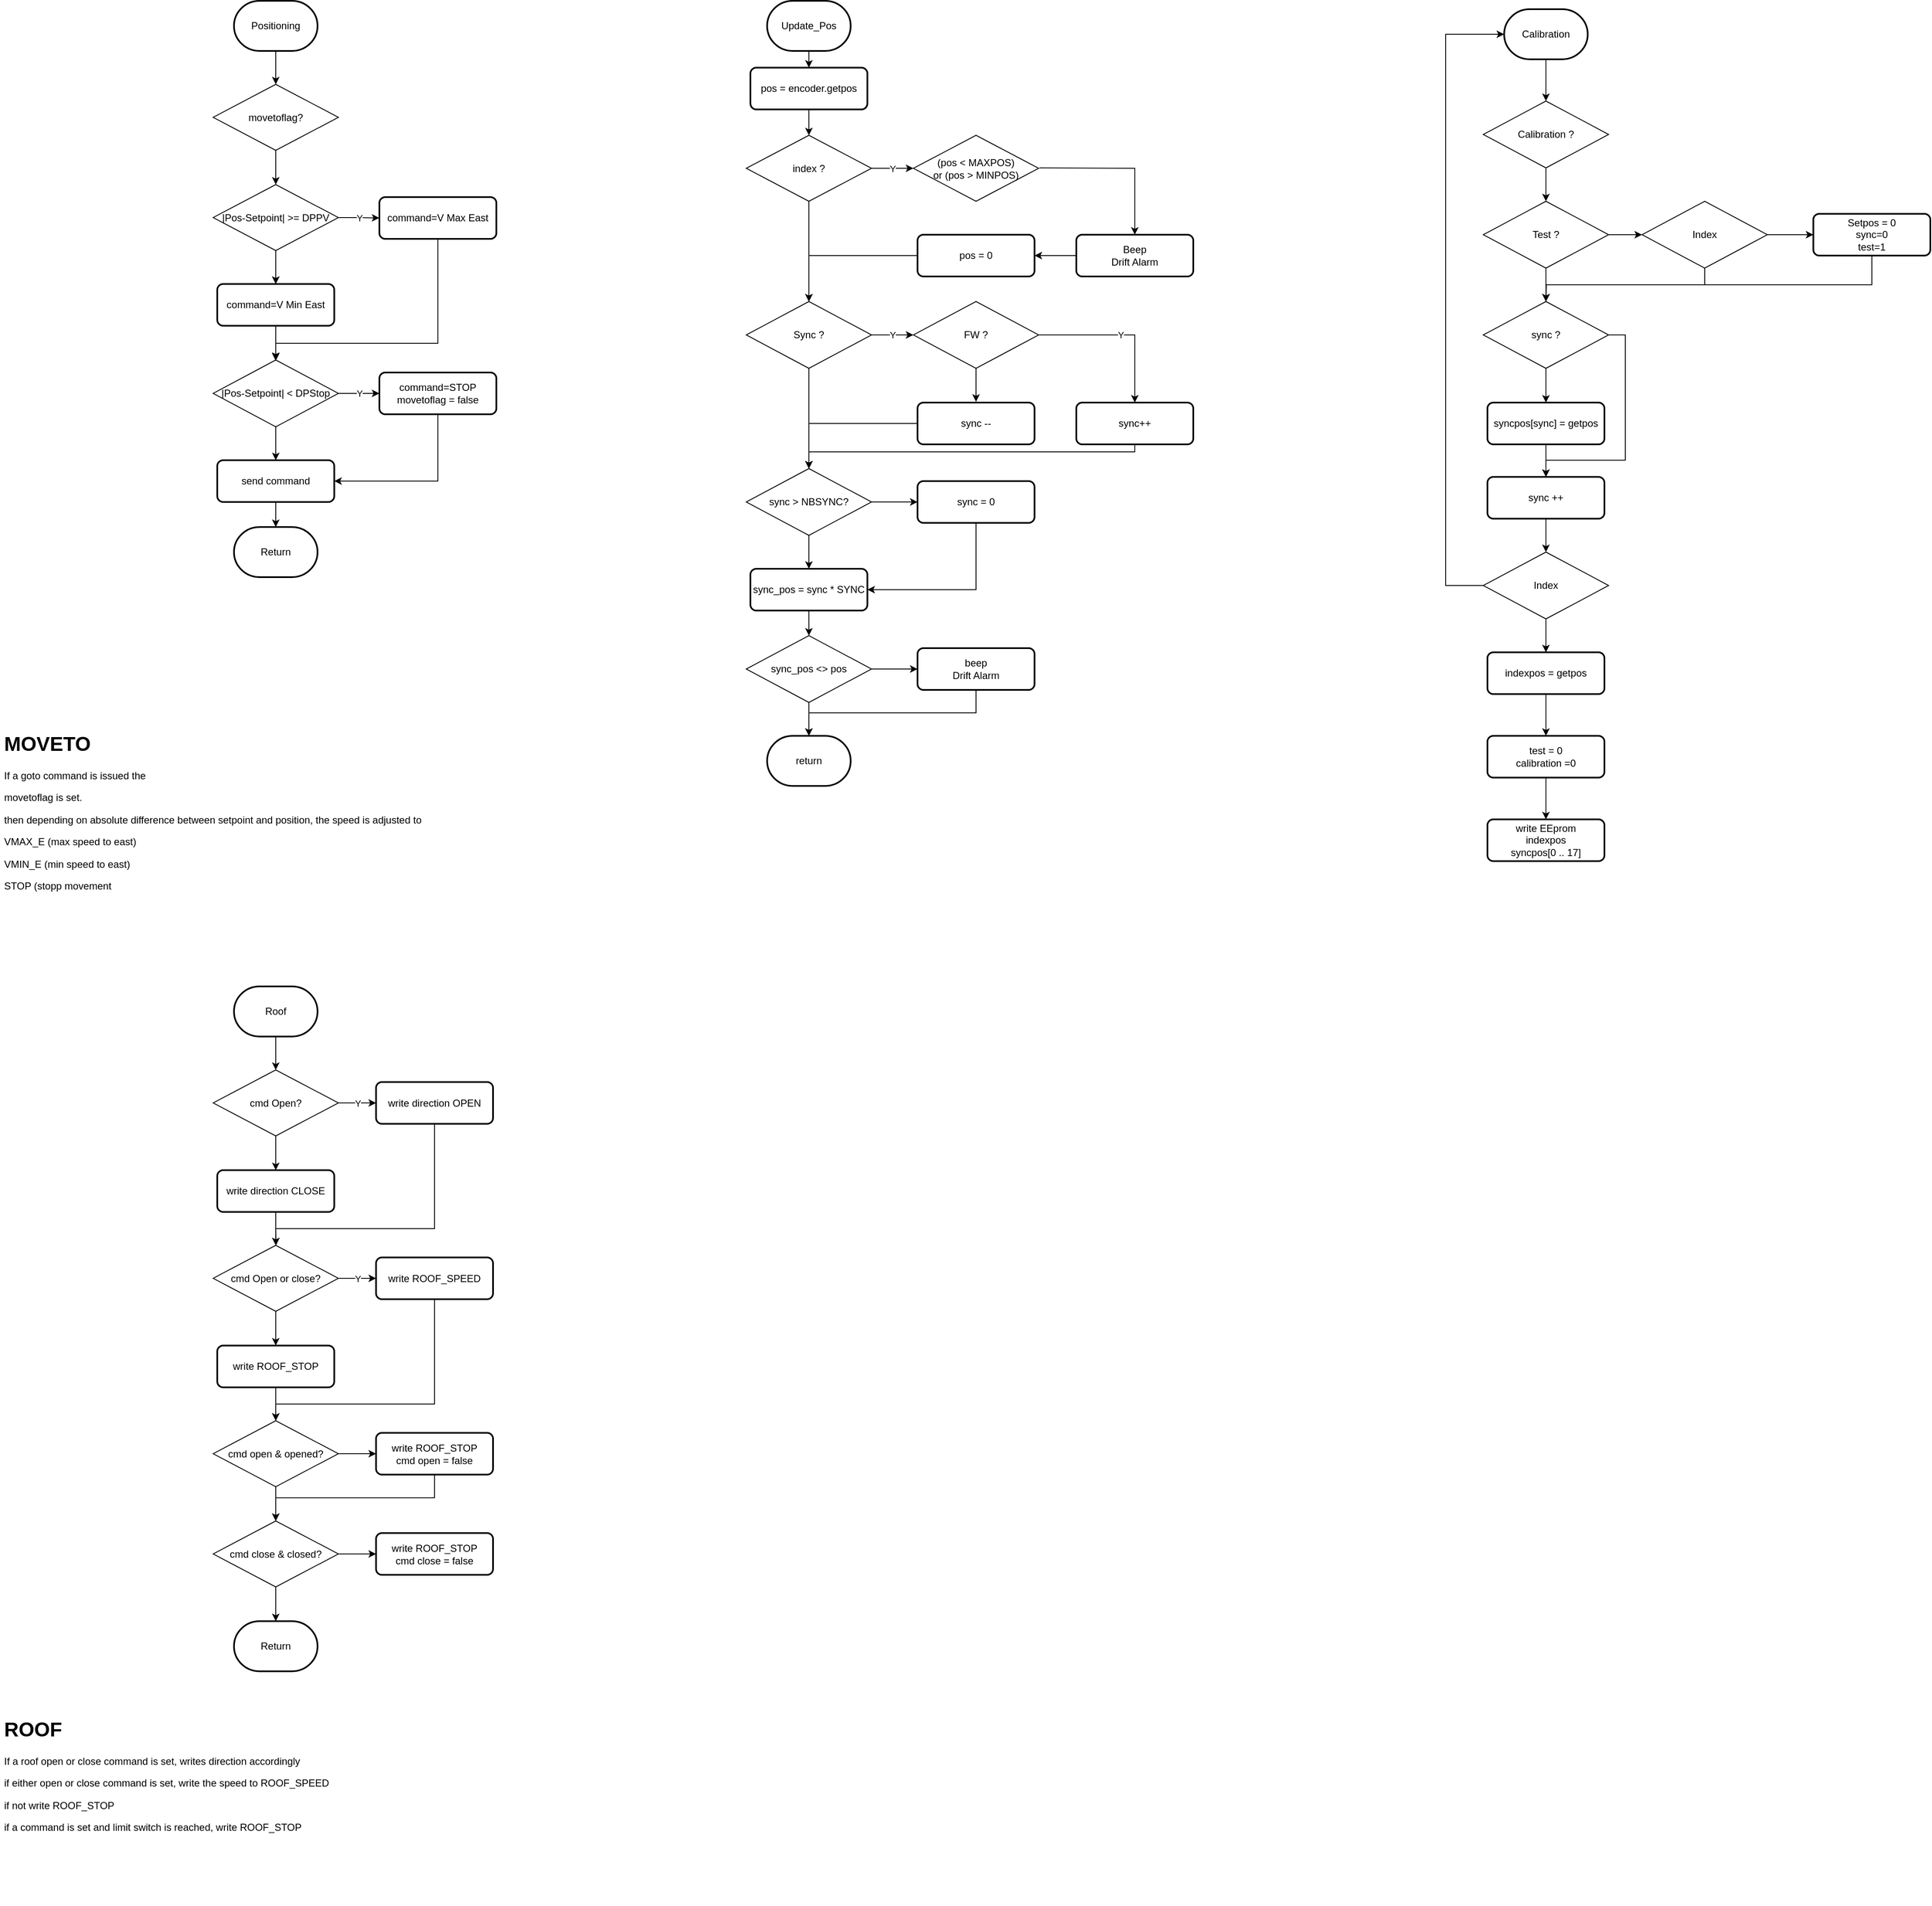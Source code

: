 <mxfile version="13.6.2" type="device"><diagram id="6a731a19-8d31-9384-78a2-239565b7b9f0" name="Page-1"><mxGraphModel dx="1734" dy="1078" grid="1" gridSize="10" guides="1" tooltips="1" connect="1" arrows="1" fold="1" page="1" pageScale="1" pageWidth="827" pageHeight="1169" background="#ffffff" math="0" shadow="0"><root><mxCell id="0"/><mxCell id="1" parent="0"/><mxCell id="SD8h7xjJZsx_AycZrQCp-87" value="Update_Pos" style="strokeWidth=2;html=1;shape=mxgraph.flowchart.terminator;whiteSpace=wrap;" parent="1" vertex="1"><mxGeometry x="988" y="40" width="100" height="60" as="geometry"/></mxCell><mxCell id="SD8h7xjJZsx_AycZrQCp-88" value="pos = encoder.getpos" style="rounded=1;whiteSpace=wrap;html=1;absoluteArcSize=1;arcSize=14;strokeWidth=2;" parent="1" vertex="1"><mxGeometry x="968" y="120" width="140" height="50" as="geometry"/></mxCell><mxCell id="SD8h7xjJZsx_AycZrQCp-89" value="" style="endArrow=classic;html=1;entryX=0.5;entryY=0;entryDx=0;entryDy=0;exitX=0.5;exitY=1;exitDx=0;exitDy=0;exitPerimeter=0;" parent="1" source="SD8h7xjJZsx_AycZrQCp-87" target="SD8h7xjJZsx_AycZrQCp-88" edge="1"><mxGeometry width="50" height="50" relative="1" as="geometry"><mxPoint x="1038" y="100" as="sourcePoint"/><mxPoint x="958" y="340" as="targetPoint"/></mxGeometry></mxCell><mxCell id="SD8h7xjJZsx_AycZrQCp-90" value="index ?" style="rhombus;whiteSpace=wrap;html=1;" parent="1" vertex="1"><mxGeometry x="963" y="201" width="150" height="79" as="geometry"/></mxCell><mxCell id="SD8h7xjJZsx_AycZrQCp-92" value="Y" style="edgeStyle=orthogonalEdgeStyle;rounded=0;orthogonalLoop=1;jettySize=auto;html=1;exitX=1;exitY=0.5;exitDx=0;exitDy=0;entryX=0;entryY=0.5;entryDx=0;entryDy=0;" parent="1" source="SD8h7xjJZsx_AycZrQCp-90" target="SD8h7xjJZsx_AycZrQCp-111" edge="1"><mxGeometry relative="1" as="geometry"><mxPoint x="1163" y="266" as="targetPoint"/></mxGeometry></mxCell><mxCell id="SD8h7xjJZsx_AycZrQCp-94" style="edgeStyle=orthogonalEdgeStyle;rounded=0;orthogonalLoop=1;jettySize=auto;html=1;exitX=0.5;exitY=1;exitDx=0;exitDy=0;entryX=0.5;entryY=0;entryDx=0;entryDy=0;" parent="1" source="SD8h7xjJZsx_AycZrQCp-90" target="SD8h7xjJZsx_AycZrQCp-116" edge="1"><mxGeometry relative="1" as="geometry"><mxPoint x="1038" y="375" as="targetPoint"/></mxGeometry></mxCell><mxCell id="SD8h7xjJZsx_AycZrQCp-106" value="" style="endArrow=classic;html=1;entryX=0.5;entryY=0;entryDx=0;entryDy=0;exitX=0.5;exitY=1;exitDx=0;exitDy=0;" parent="1" source="SD8h7xjJZsx_AycZrQCp-88" target="SD8h7xjJZsx_AycZrQCp-90" edge="1"><mxGeometry width="50" height="50" relative="1" as="geometry"><mxPoint x="998" y="330" as="sourcePoint"/><mxPoint x="1048" y="280" as="targetPoint"/></mxGeometry></mxCell><mxCell id="SD8h7xjJZsx_AycZrQCp-113" style="edgeStyle=orthogonalEdgeStyle;rounded=0;orthogonalLoop=1;jettySize=auto;html=1;entryX=0.5;entryY=0;entryDx=0;entryDy=0;" parent="1" target="SD8h7xjJZsx_AycZrQCp-112" edge="1"><mxGeometry relative="1" as="geometry"><mxPoint x="1314" y="240" as="sourcePoint"/></mxGeometry></mxCell><mxCell id="SD8h7xjJZsx_AycZrQCp-111" value="(pos &amp;lt; MAXPOS)&lt;br&gt;or (pos &amp;gt; MINPOS)" style="rhombus;whiteSpace=wrap;html=1;" parent="1" vertex="1"><mxGeometry x="1163" y="201" width="150" height="79" as="geometry"/></mxCell><mxCell id="SD8h7xjJZsx_AycZrQCp-115" style="edgeStyle=orthogonalEdgeStyle;rounded=0;orthogonalLoop=1;jettySize=auto;html=1;exitX=0;exitY=0.5;exitDx=0;exitDy=0;" parent="1" source="SD8h7xjJZsx_AycZrQCp-112" target="SD8h7xjJZsx_AycZrQCp-114" edge="1"><mxGeometry relative="1" as="geometry"/></mxCell><mxCell id="SD8h7xjJZsx_AycZrQCp-112" value="Beep&lt;br&gt;Drift Alarm" style="rounded=1;whiteSpace=wrap;html=1;absoluteArcSize=1;arcSize=14;strokeWidth=2;" parent="1" vertex="1"><mxGeometry x="1358" y="320.0" width="140" height="50" as="geometry"/></mxCell><mxCell id="SD8h7xjJZsx_AycZrQCp-124" style="edgeStyle=orthogonalEdgeStyle;rounded=0;orthogonalLoop=1;jettySize=auto;html=1;exitX=0;exitY=0.5;exitDx=0;exitDy=0;entryX=0.5;entryY=0;entryDx=0;entryDy=0;" parent="1" source="SD8h7xjJZsx_AycZrQCp-114" target="SD8h7xjJZsx_AycZrQCp-116" edge="1"><mxGeometry relative="1" as="geometry"/></mxCell><mxCell id="SD8h7xjJZsx_AycZrQCp-114" value="pos = 0" style="rounded=1;whiteSpace=wrap;html=1;absoluteArcSize=1;arcSize=14;strokeWidth=2;" parent="1" vertex="1"><mxGeometry x="1168" y="320.0" width="140" height="50" as="geometry"/></mxCell><mxCell id="SD8h7xjJZsx_AycZrQCp-116" value="Sync ?" style="rhombus;whiteSpace=wrap;html=1;" parent="1" vertex="1"><mxGeometry x="963" y="400" width="150" height="80" as="geometry"/></mxCell><mxCell id="SD8h7xjJZsx_AycZrQCp-117" value="Y" style="edgeStyle=orthogonalEdgeStyle;rounded=0;orthogonalLoop=1;jettySize=auto;html=1;exitX=1;exitY=0.5;exitDx=0;exitDy=0;" parent="1" source="SD8h7xjJZsx_AycZrQCp-116" target="SD8h7xjJZsx_AycZrQCp-120" edge="1"><mxGeometry relative="1" as="geometry"><mxPoint x="1163" y="465" as="targetPoint"/></mxGeometry></mxCell><mxCell id="SD8h7xjJZsx_AycZrQCp-118" style="edgeStyle=orthogonalEdgeStyle;rounded=0;orthogonalLoop=1;jettySize=auto;html=1;exitX=0.5;exitY=1;exitDx=0;exitDy=0;entryX=0.5;entryY=0;entryDx=0;entryDy=0;" parent="1" source="SD8h7xjJZsx_AycZrQCp-116" target="SD8h7xjJZsx_AycZrQCp-132" edge="1"><mxGeometry relative="1" as="geometry"><mxPoint x="1038" y="700" as="targetPoint"/></mxGeometry></mxCell><mxCell id="SD8h7xjJZsx_AycZrQCp-119" style="edgeStyle=orthogonalEdgeStyle;rounded=0;orthogonalLoop=1;jettySize=auto;html=1;exitX=0.5;exitY=1;exitDx=0;exitDy=0;" parent="1" source="SD8h7xjJZsx_AycZrQCp-120" edge="1"><mxGeometry relative="1" as="geometry"><mxPoint x="1238" y="520" as="targetPoint"/></mxGeometry></mxCell><mxCell id="SD8h7xjJZsx_AycZrQCp-126" value="Y" style="edgeStyle=orthogonalEdgeStyle;rounded=0;orthogonalLoop=1;jettySize=auto;html=1;exitX=1;exitY=0.5;exitDx=0;exitDy=0;" parent="1" source="SD8h7xjJZsx_AycZrQCp-120" target="SD8h7xjJZsx_AycZrQCp-125" edge="1"><mxGeometry relative="1" as="geometry"/></mxCell><mxCell id="SD8h7xjJZsx_AycZrQCp-120" value="FW ?" style="rhombus;whiteSpace=wrap;html=1;" parent="1" vertex="1"><mxGeometry x="1163" y="400" width="150" height="80" as="geometry"/></mxCell><mxCell id="SD8h7xjJZsx_AycZrQCp-131" style="edgeStyle=orthogonalEdgeStyle;rounded=0;orthogonalLoop=1;jettySize=auto;html=1;exitX=0;exitY=0.5;exitDx=0;exitDy=0;" parent="1" source="SD8h7xjJZsx_AycZrQCp-123" target="SD8h7xjJZsx_AycZrQCp-132" edge="1"><mxGeometry relative="1" as="geometry"><mxPoint x="1038" y="700" as="targetPoint"/><Array as="points"><mxPoint x="1038" y="546"/></Array></mxGeometry></mxCell><mxCell id="SD8h7xjJZsx_AycZrQCp-123" value="sync --" style="rounded=1;whiteSpace=wrap;html=1;absoluteArcSize=1;arcSize=14;strokeWidth=2;" parent="1" vertex="1"><mxGeometry x="1168" y="521" width="140" height="50" as="geometry"/></mxCell><mxCell id="SD8h7xjJZsx_AycZrQCp-129" style="edgeStyle=orthogonalEdgeStyle;rounded=0;orthogonalLoop=1;jettySize=auto;html=1;exitX=0.5;exitY=1;exitDx=0;exitDy=0;entryX=0.5;entryY=0;entryDx=0;entryDy=0;" parent="1" source="SD8h7xjJZsx_AycZrQCp-125" target="SD8h7xjJZsx_AycZrQCp-132" edge="1"><mxGeometry relative="1" as="geometry"><mxPoint x="1038" y="700" as="targetPoint"/><Array as="points"><mxPoint x="1428" y="580"/><mxPoint x="1038" y="580"/></Array></mxGeometry></mxCell><mxCell id="SD8h7xjJZsx_AycZrQCp-125" value="sync++" style="rounded=1;whiteSpace=wrap;html=1;absoluteArcSize=1;arcSize=14;strokeWidth=2;" parent="1" vertex="1"><mxGeometry x="1358" y="521" width="140" height="50" as="geometry"/></mxCell><mxCell id="SD8h7xjJZsx_AycZrQCp-134" style="edgeStyle=orthogonalEdgeStyle;rounded=0;orthogonalLoop=1;jettySize=auto;html=1;exitX=1;exitY=0.5;exitDx=0;exitDy=0;" parent="1" source="SD8h7xjJZsx_AycZrQCp-132" target="SD8h7xjJZsx_AycZrQCp-133" edge="1"><mxGeometry relative="1" as="geometry"/></mxCell><mxCell id="SD8h7xjJZsx_AycZrQCp-136" style="edgeStyle=orthogonalEdgeStyle;rounded=0;orthogonalLoop=1;jettySize=auto;html=1;exitX=0.5;exitY=1;exitDx=0;exitDy=0;" parent="1" source="SD8h7xjJZsx_AycZrQCp-132" target="SD8h7xjJZsx_AycZrQCp-135" edge="1"><mxGeometry relative="1" as="geometry"/></mxCell><mxCell id="SD8h7xjJZsx_AycZrQCp-132" value="sync &amp;gt; NBSYNC?" style="rhombus;whiteSpace=wrap;html=1;" parent="1" vertex="1"><mxGeometry x="963" y="600" width="150" height="80" as="geometry"/></mxCell><mxCell id="SD8h7xjJZsx_AycZrQCp-137" style="edgeStyle=orthogonalEdgeStyle;rounded=0;orthogonalLoop=1;jettySize=auto;html=1;exitX=0.5;exitY=1;exitDx=0;exitDy=0;entryX=1;entryY=0.5;entryDx=0;entryDy=0;" parent="1" source="SD8h7xjJZsx_AycZrQCp-133" target="SD8h7xjJZsx_AycZrQCp-135" edge="1"><mxGeometry relative="1" as="geometry"/></mxCell><mxCell id="SD8h7xjJZsx_AycZrQCp-133" value="sync = 0" style="rounded=1;whiteSpace=wrap;html=1;absoluteArcSize=1;arcSize=14;strokeWidth=2;" parent="1" vertex="1"><mxGeometry x="1168" y="615" width="140" height="50" as="geometry"/></mxCell><mxCell id="SD8h7xjJZsx_AycZrQCp-141" style="edgeStyle=orthogonalEdgeStyle;rounded=0;orthogonalLoop=1;jettySize=auto;html=1;exitX=0.5;exitY=1;exitDx=0;exitDy=0;entryX=0.5;entryY=0;entryDx=0;entryDy=0;" parent="1" source="SD8h7xjJZsx_AycZrQCp-135" target="SD8h7xjJZsx_AycZrQCp-139" edge="1"><mxGeometry relative="1" as="geometry"/></mxCell><mxCell id="SD8h7xjJZsx_AycZrQCp-135" value="sync_pos = sync * SYNC" style="rounded=1;whiteSpace=wrap;html=1;absoluteArcSize=1;arcSize=14;strokeWidth=2;" parent="1" vertex="1"><mxGeometry x="968" y="720" width="140" height="50" as="geometry"/></mxCell><mxCell id="SD8h7xjJZsx_AycZrQCp-57" value="Positioning" style="strokeWidth=2;html=1;shape=mxgraph.flowchart.terminator;whiteSpace=wrap;" parent="1" vertex="1"><mxGeometry x="350" y="40" width="100" height="60" as="geometry"/></mxCell><mxCell id="SD8h7xjJZsx_AycZrQCp-59" value="" style="endArrow=classic;html=1;entryX=0.5;entryY=0;entryDx=0;entryDy=0;exitX=0.5;exitY=1;exitDx=0;exitDy=0;exitPerimeter=0;" parent="1" source="SD8h7xjJZsx_AycZrQCp-57" target="99Irx7dY8TetwWTI29Ky-1" edge="1"><mxGeometry width="50" height="50" relative="1" as="geometry"><mxPoint x="400" y="80" as="sourcePoint"/><mxPoint x="320" y="320" as="targetPoint"/></mxGeometry></mxCell><mxCell id="g2V-wMNzFcnQQOtc6KKz-4" value="" style="edgeStyle=orthogonalEdgeStyle;rounded=0;orthogonalLoop=1;jettySize=auto;html=1;" parent="1" source="SD8h7xjJZsx_AycZrQCp-60" target="SD8h7xjJZsx_AycZrQCp-62" edge="1"><mxGeometry relative="1" as="geometry"/></mxCell><mxCell id="SD8h7xjJZsx_AycZrQCp-60" value="|Pos-Setpoint| &amp;gt;= DPPV" style="rhombus;whiteSpace=wrap;html=1;" parent="1" vertex="1"><mxGeometry x="325" y="260" width="150" height="79" as="geometry"/></mxCell><mxCell id="g2V-wMNzFcnQQOtc6KKz-3" style="edgeStyle=orthogonalEdgeStyle;rounded=0;orthogonalLoop=1;jettySize=auto;html=1;exitX=0.5;exitY=1;exitDx=0;exitDy=0;entryX=0.5;entryY=0;entryDx=0;entryDy=0;" parent="1" source="SD8h7xjJZsx_AycZrQCp-61" target="SD8h7xjJZsx_AycZrQCp-63" edge="1"><mxGeometry relative="1" as="geometry"><Array as="points"><mxPoint x="594" y="450"/><mxPoint x="400" y="450"/></Array></mxGeometry></mxCell><mxCell id="SD8h7xjJZsx_AycZrQCp-61" value="command=V Max East" style="rounded=1;whiteSpace=wrap;html=1;absoluteArcSize=1;arcSize=14;strokeWidth=2;" parent="1" vertex="1"><mxGeometry x="524" y="275" width="140" height="50" as="geometry"/></mxCell><mxCell id="SD8h7xjJZsx_AycZrQCp-72" value="Y" style="edgeStyle=orthogonalEdgeStyle;rounded=0;orthogonalLoop=1;jettySize=auto;html=1;exitX=1;exitY=0.5;exitDx=0;exitDy=0;entryX=0;entryY=0.5;entryDx=0;entryDy=0;" parent="1" source="SD8h7xjJZsx_AycZrQCp-60" target="SD8h7xjJZsx_AycZrQCp-61" edge="1"><mxGeometry relative="1" as="geometry"/></mxCell><mxCell id="SD8h7xjJZsx_AycZrQCp-62" value="command=V Min East" style="rounded=1;whiteSpace=wrap;html=1;absoluteArcSize=1;arcSize=14;strokeWidth=2;" parent="1" vertex="1"><mxGeometry x="330" y="379" width="140" height="50" as="geometry"/></mxCell><mxCell id="SD8h7xjJZsx_AycZrQCp-73" style="edgeStyle=orthogonalEdgeStyle;rounded=0;orthogonalLoop=1;jettySize=auto;html=1;exitX=0.5;exitY=1;exitDx=0;exitDy=0;entryX=0.5;entryY=0;entryDx=0;entryDy=0;" parent="1" source="SD8h7xjJZsx_AycZrQCp-60" target="SD8h7xjJZsx_AycZrQCp-62" edge="1"><mxGeometry relative="1" as="geometry"/></mxCell><mxCell id="g2V-wMNzFcnQQOtc6KKz-1" style="edgeStyle=orthogonalEdgeStyle;rounded=0;orthogonalLoop=1;jettySize=auto;html=1;exitX=0.5;exitY=1;exitDx=0;exitDy=0;" parent="1" source="SD8h7xjJZsx_AycZrQCp-63" target="SD8h7xjJZsx_AycZrQCp-67" edge="1"><mxGeometry relative="1" as="geometry"/></mxCell><mxCell id="SD8h7xjJZsx_AycZrQCp-63" value="|Pos-Setpoint| &amp;lt; DPStop" style="rhombus;whiteSpace=wrap;html=1;" parent="1" vertex="1"><mxGeometry x="325" y="470" width="150" height="80" as="geometry"/></mxCell><mxCell id="SD8h7xjJZsx_AycZrQCp-74" style="edgeStyle=orthogonalEdgeStyle;rounded=0;orthogonalLoop=1;jettySize=auto;html=1;exitX=0.5;exitY=1;exitDx=0;exitDy=0;" parent="1" source="SD8h7xjJZsx_AycZrQCp-62" edge="1"><mxGeometry relative="1" as="geometry"><mxPoint x="400" y="471" as="targetPoint"/></mxGeometry></mxCell><mxCell id="g2V-wMNzFcnQQOtc6KKz-2" style="edgeStyle=orthogonalEdgeStyle;rounded=0;orthogonalLoop=1;jettySize=auto;html=1;exitX=0.5;exitY=1;exitDx=0;exitDy=0;entryX=1;entryY=0.5;entryDx=0;entryDy=0;" parent="1" source="SD8h7xjJZsx_AycZrQCp-64" target="SD8h7xjJZsx_AycZrQCp-67" edge="1"><mxGeometry relative="1" as="geometry"/></mxCell><mxCell id="SD8h7xjJZsx_AycZrQCp-64" value="command=STOP&lt;br&gt;movetoflag = false" style="rounded=1;whiteSpace=wrap;html=1;absoluteArcSize=1;arcSize=14;strokeWidth=2;" parent="1" vertex="1"><mxGeometry x="524" y="485" width="140" height="50" as="geometry"/></mxCell><mxCell id="SD8h7xjJZsx_AycZrQCp-80" value="Y" style="edgeStyle=orthogonalEdgeStyle;rounded=0;orthogonalLoop=1;jettySize=auto;html=1;exitX=1;exitY=0.5;exitDx=0;exitDy=0;entryX=0;entryY=0.5;entryDx=0;entryDy=0;" parent="1" source="SD8h7xjJZsx_AycZrQCp-63" target="SD8h7xjJZsx_AycZrQCp-64" edge="1"><mxGeometry relative="1" as="geometry"/></mxCell><mxCell id="99Irx7dY8TetwWTI29Ky-10" style="edgeStyle=orthogonalEdgeStyle;rounded=0;orthogonalLoop=1;jettySize=auto;html=1;exitX=0.5;exitY=1;exitDx=0;exitDy=0;" parent="1" source="SD8h7xjJZsx_AycZrQCp-67" target="SD8h7xjJZsx_AycZrQCp-83" edge="1"><mxGeometry relative="1" as="geometry"/></mxCell><mxCell id="SD8h7xjJZsx_AycZrQCp-67" value="send command" style="rounded=1;whiteSpace=wrap;html=1;absoluteArcSize=1;arcSize=14;strokeWidth=2;" parent="1" vertex="1"><mxGeometry x="330" y="590" width="140" height="50" as="geometry"/></mxCell><mxCell id="SD8h7xjJZsx_AycZrQCp-83" value="Return" style="strokeWidth=2;html=1;shape=mxgraph.flowchart.terminator;whiteSpace=wrap;" parent="1" vertex="1"><mxGeometry x="350" y="670" width="100" height="60" as="geometry"/></mxCell><mxCell id="SD8h7xjJZsx_AycZrQCp-138" style="edgeStyle=orthogonalEdgeStyle;rounded=0;orthogonalLoop=1;jettySize=auto;html=1;exitX=1;exitY=0.5;exitDx=0;exitDy=0;" parent="1" source="SD8h7xjJZsx_AycZrQCp-139" target="SD8h7xjJZsx_AycZrQCp-140" edge="1"><mxGeometry relative="1" as="geometry"/></mxCell><mxCell id="SD8h7xjJZsx_AycZrQCp-144" style="edgeStyle=orthogonalEdgeStyle;rounded=0;orthogonalLoop=1;jettySize=auto;html=1;exitX=0.5;exitY=1;exitDx=0;exitDy=0;" parent="1" source="SD8h7xjJZsx_AycZrQCp-139" edge="1"><mxGeometry relative="1" as="geometry"><mxPoint x="1038" y="920" as="targetPoint"/></mxGeometry></mxCell><mxCell id="SD8h7xjJZsx_AycZrQCp-139" value="sync_pos &amp;lt;&amp;gt; pos" style="rhombus;whiteSpace=wrap;html=1;" parent="1" vertex="1"><mxGeometry x="963" y="800" width="150" height="80" as="geometry"/></mxCell><mxCell id="SD8h7xjJZsx_AycZrQCp-143" style="edgeStyle=orthogonalEdgeStyle;rounded=0;orthogonalLoop=1;jettySize=auto;html=1;exitX=0.5;exitY=1;exitDx=0;exitDy=0;entryX=0.5;entryY=0;entryDx=0;entryDy=0;entryPerimeter=0;" parent="1" source="SD8h7xjJZsx_AycZrQCp-140" target="SD8h7xjJZsx_AycZrQCp-142" edge="1"><mxGeometry relative="1" as="geometry"/></mxCell><mxCell id="SD8h7xjJZsx_AycZrQCp-140" value="beep&lt;br&gt;Drift Alarm" style="rounded=1;whiteSpace=wrap;html=1;absoluteArcSize=1;arcSize=14;strokeWidth=2;" parent="1" vertex="1"><mxGeometry x="1168" y="815" width="140" height="50" as="geometry"/></mxCell><mxCell id="SD8h7xjJZsx_AycZrQCp-142" value="return" style="strokeWidth=2;html=1;shape=mxgraph.flowchart.terminator;whiteSpace=wrap;" parent="1" vertex="1"><mxGeometry x="988" y="920" width="100" height="60" as="geometry"/></mxCell><mxCell id="SD8h7xjJZsx_AycZrQCp-149" style="edgeStyle=orthogonalEdgeStyle;rounded=0;orthogonalLoop=1;jettySize=auto;html=1;exitX=0.5;exitY=1;exitDx=0;exitDy=0;exitPerimeter=0;entryX=0.5;entryY=0;entryDx=0;entryDy=0;" parent="1" source="SD8h7xjJZsx_AycZrQCp-145" target="SD8h7xjJZsx_AycZrQCp-146" edge="1"><mxGeometry relative="1" as="geometry"/></mxCell><mxCell id="SD8h7xjJZsx_AycZrQCp-145" value="Calibration" style="strokeWidth=2;html=1;shape=mxgraph.flowchart.terminator;whiteSpace=wrap;" parent="1" vertex="1"><mxGeometry x="1870" y="50" width="100" height="60" as="geometry"/></mxCell><mxCell id="SD8h7xjJZsx_AycZrQCp-150" style="edgeStyle=orthogonalEdgeStyle;rounded=0;orthogonalLoop=1;jettySize=auto;html=1;exitX=0.5;exitY=1;exitDx=0;exitDy=0;entryX=0.5;entryY=0;entryDx=0;entryDy=0;" parent="1" source="SD8h7xjJZsx_AycZrQCp-146" target="SD8h7xjJZsx_AycZrQCp-147" edge="1"><mxGeometry relative="1" as="geometry"/></mxCell><mxCell id="SD8h7xjJZsx_AycZrQCp-146" value="Calibration ?" style="rhombus;whiteSpace=wrap;html=1;" parent="1" vertex="1"><mxGeometry x="1845" y="160" width="150" height="80" as="geometry"/></mxCell><mxCell id="SD8h7xjJZsx_AycZrQCp-154" style="edgeStyle=orthogonalEdgeStyle;rounded=0;orthogonalLoop=1;jettySize=auto;html=1;exitX=1;exitY=0.5;exitDx=0;exitDy=0;" parent="1" source="SD8h7xjJZsx_AycZrQCp-147" target="SD8h7xjJZsx_AycZrQCp-152" edge="1"><mxGeometry relative="1" as="geometry"/></mxCell><mxCell id="SD8h7xjJZsx_AycZrQCp-159" style="edgeStyle=orthogonalEdgeStyle;rounded=0;orthogonalLoop=1;jettySize=auto;html=1;exitX=0.5;exitY=1;exitDx=0;exitDy=0;entryX=0.5;entryY=0;entryDx=0;entryDy=0;" parent="1" source="SD8h7xjJZsx_AycZrQCp-147" target="SD8h7xjJZsx_AycZrQCp-158" edge="1"><mxGeometry relative="1" as="geometry"/></mxCell><mxCell id="SD8h7xjJZsx_AycZrQCp-147" value="Test ?" style="rhombus;whiteSpace=wrap;html=1;" parent="1" vertex="1"><mxGeometry x="1845" y="280" width="150" height="80" as="geometry"/></mxCell><mxCell id="SD8h7xjJZsx_AycZrQCp-155" style="edgeStyle=orthogonalEdgeStyle;rounded=0;orthogonalLoop=1;jettySize=auto;html=1;exitX=1;exitY=0.5;exitDx=0;exitDy=0;entryX=0;entryY=0.5;entryDx=0;entryDy=0;" parent="1" source="SD8h7xjJZsx_AycZrQCp-152" target="SD8h7xjJZsx_AycZrQCp-153" edge="1"><mxGeometry relative="1" as="geometry"/></mxCell><mxCell id="SD8h7xjJZsx_AycZrQCp-162" style="edgeStyle=orthogonalEdgeStyle;rounded=0;orthogonalLoop=1;jettySize=auto;html=1;exitX=0.5;exitY=1;exitDx=0;exitDy=0;" parent="1" source="SD8h7xjJZsx_AycZrQCp-152" edge="1"><mxGeometry relative="1" as="geometry"><mxPoint x="1920" y="400" as="targetPoint"/></mxGeometry></mxCell><mxCell id="SD8h7xjJZsx_AycZrQCp-152" value="Index" style="rhombus;whiteSpace=wrap;html=1;" parent="1" vertex="1"><mxGeometry x="2035" y="280" width="150" height="80" as="geometry"/></mxCell><mxCell id="SD8h7xjJZsx_AycZrQCp-161" style="edgeStyle=orthogonalEdgeStyle;rounded=0;orthogonalLoop=1;jettySize=auto;html=1;exitX=0.5;exitY=1;exitDx=0;exitDy=0;" parent="1" source="SD8h7xjJZsx_AycZrQCp-153" edge="1"><mxGeometry relative="1" as="geometry"><mxPoint x="1920" y="400" as="targetPoint"/><Array as="points"><mxPoint x="2310" y="380"/><mxPoint x="1920" y="380"/></Array></mxGeometry></mxCell><mxCell id="SD8h7xjJZsx_AycZrQCp-153" value="Setpos = 0&lt;br&gt;sync=0&lt;br&gt;test=1" style="rounded=1;whiteSpace=wrap;html=1;absoluteArcSize=1;arcSize=14;strokeWidth=2;" parent="1" vertex="1"><mxGeometry x="2240" y="295.0" width="140" height="50" as="geometry"/></mxCell><mxCell id="SD8h7xjJZsx_AycZrQCp-165" style="edgeStyle=orthogonalEdgeStyle;rounded=0;orthogonalLoop=1;jettySize=auto;html=1;exitX=0.5;exitY=1;exitDx=0;exitDy=0;entryX=0.5;entryY=0;entryDx=0;entryDy=0;" parent="1" source="SD8h7xjJZsx_AycZrQCp-156" target="SD8h7xjJZsx_AycZrQCp-163" edge="1"><mxGeometry relative="1" as="geometry"/></mxCell><mxCell id="SD8h7xjJZsx_AycZrQCp-156" value="syncpos[sync] = getpos" style="rounded=1;whiteSpace=wrap;html=1;absoluteArcSize=1;arcSize=14;strokeWidth=2;" parent="1" vertex="1"><mxGeometry x="1850" y="521" width="140" height="50" as="geometry"/></mxCell><mxCell id="SD8h7xjJZsx_AycZrQCp-160" style="edgeStyle=orthogonalEdgeStyle;rounded=0;orthogonalLoop=1;jettySize=auto;html=1;exitX=0.5;exitY=1;exitDx=0;exitDy=0;entryX=0.5;entryY=0;entryDx=0;entryDy=0;" parent="1" source="SD8h7xjJZsx_AycZrQCp-158" target="SD8h7xjJZsx_AycZrQCp-156" edge="1"><mxGeometry relative="1" as="geometry"/></mxCell><mxCell id="SD8h7xjJZsx_AycZrQCp-169" style="edgeStyle=orthogonalEdgeStyle;rounded=0;orthogonalLoop=1;jettySize=auto;html=1;exitX=1;exitY=0.5;exitDx=0;exitDy=0;" parent="1" source="SD8h7xjJZsx_AycZrQCp-158" edge="1"><mxGeometry relative="1" as="geometry"><mxPoint x="1920" y="610.0" as="targetPoint"/><Array as="points"><mxPoint x="2015" y="440"/><mxPoint x="2015" y="590"/><mxPoint x="1920" y="590"/></Array></mxGeometry></mxCell><mxCell id="SD8h7xjJZsx_AycZrQCp-158" value="sync ?" style="rhombus;whiteSpace=wrap;html=1;" parent="1" vertex="1"><mxGeometry x="1845" y="400" width="150" height="80" as="geometry"/></mxCell><mxCell id="SD8h7xjJZsx_AycZrQCp-166" style="edgeStyle=orthogonalEdgeStyle;rounded=0;orthogonalLoop=1;jettySize=auto;html=1;exitX=0.5;exitY=1;exitDx=0;exitDy=0;entryX=0.5;entryY=0;entryDx=0;entryDy=0;" parent="1" source="SD8h7xjJZsx_AycZrQCp-163" target="SD8h7xjJZsx_AycZrQCp-164" edge="1"><mxGeometry relative="1" as="geometry"/></mxCell><mxCell id="SD8h7xjJZsx_AycZrQCp-163" value="sync ++" style="rounded=1;whiteSpace=wrap;html=1;absoluteArcSize=1;arcSize=14;strokeWidth=2;" parent="1" vertex="1"><mxGeometry x="1850" y="610" width="140" height="50" as="geometry"/></mxCell><mxCell id="SD8h7xjJZsx_AycZrQCp-168" style="edgeStyle=orthogonalEdgeStyle;rounded=0;orthogonalLoop=1;jettySize=auto;html=1;exitX=0.5;exitY=1;exitDx=0;exitDy=0;entryX=0.5;entryY=0;entryDx=0;entryDy=0;" parent="1" source="SD8h7xjJZsx_AycZrQCp-164" target="SD8h7xjJZsx_AycZrQCp-167" edge="1"><mxGeometry relative="1" as="geometry"/></mxCell><mxCell id="SD8h7xjJZsx_AycZrQCp-174" style="edgeStyle=orthogonalEdgeStyle;rounded=0;orthogonalLoop=1;jettySize=auto;html=1;exitX=0;exitY=0.5;exitDx=0;exitDy=0;entryX=0;entryY=0.5;entryDx=0;entryDy=0;entryPerimeter=0;" parent="1" source="SD8h7xjJZsx_AycZrQCp-164" target="SD8h7xjJZsx_AycZrQCp-145" edge="1"><mxGeometry relative="1" as="geometry"><Array as="points"><mxPoint x="1800" y="740"/><mxPoint x="1800" y="80"/></Array></mxGeometry></mxCell><mxCell id="SD8h7xjJZsx_AycZrQCp-164" value="Index" style="rhombus;whiteSpace=wrap;html=1;" parent="1" vertex="1"><mxGeometry x="1845" y="700" width="150" height="80" as="geometry"/></mxCell><mxCell id="SD8h7xjJZsx_AycZrQCp-171" style="edgeStyle=orthogonalEdgeStyle;rounded=0;orthogonalLoop=1;jettySize=auto;html=1;exitX=0.5;exitY=1;exitDx=0;exitDy=0;entryX=0.5;entryY=0;entryDx=0;entryDy=0;" parent="1" source="SD8h7xjJZsx_AycZrQCp-167" target="SD8h7xjJZsx_AycZrQCp-170" edge="1"><mxGeometry relative="1" as="geometry"/></mxCell><mxCell id="SD8h7xjJZsx_AycZrQCp-167" value="indexpos = getpos" style="rounded=1;whiteSpace=wrap;html=1;absoluteArcSize=1;arcSize=14;strokeWidth=2;" parent="1" vertex="1"><mxGeometry x="1850" y="820" width="140" height="50" as="geometry"/></mxCell><mxCell id="SD8h7xjJZsx_AycZrQCp-173" style="edgeStyle=orthogonalEdgeStyle;rounded=0;orthogonalLoop=1;jettySize=auto;html=1;exitX=0.5;exitY=1;exitDx=0;exitDy=0;" parent="1" source="SD8h7xjJZsx_AycZrQCp-170" target="SD8h7xjJZsx_AycZrQCp-172" edge="1"><mxGeometry relative="1" as="geometry"/></mxCell><mxCell id="SD8h7xjJZsx_AycZrQCp-170" value="test = 0&lt;br&gt;calibration =0" style="rounded=1;whiteSpace=wrap;html=1;absoluteArcSize=1;arcSize=14;strokeWidth=2;" parent="1" vertex="1"><mxGeometry x="1850" y="920" width="140" height="50" as="geometry"/></mxCell><mxCell id="SD8h7xjJZsx_AycZrQCp-172" value="write EEprom&lt;br&gt;indexpos&lt;br&gt;syncpos[0 .. 17]" style="rounded=1;whiteSpace=wrap;html=1;absoluteArcSize=1;arcSize=14;strokeWidth=2;" parent="1" vertex="1"><mxGeometry x="1850" y="1020" width="140" height="50" as="geometry"/></mxCell><mxCell id="99Irx7dY8TetwWTI29Ky-1" value="movetoflag?" style="rhombus;whiteSpace=wrap;html=1;" parent="1" vertex="1"><mxGeometry x="325" y="140" width="150" height="79" as="geometry"/></mxCell><mxCell id="99Irx7dY8TetwWTI29Ky-2" value="" style="endArrow=classic;html=1;exitX=0.5;exitY=1;exitDx=0;exitDy=0;entryX=0.5;entryY=0;entryDx=0;entryDy=0;" parent="1" source="99Irx7dY8TetwWTI29Ky-1" target="SD8h7xjJZsx_AycZrQCp-60" edge="1"><mxGeometry width="50" height="50" relative="1" as="geometry"><mxPoint x="540" y="340" as="sourcePoint"/><mxPoint x="399" y="275" as="targetPoint"/></mxGeometry></mxCell><mxCell id="nJcZSH3le0Nk8kWp8RyJ-1" value="&lt;h1&gt;MOVETO&lt;/h1&gt;&lt;p&gt;If a goto command is issued the&amp;nbsp;&lt;/p&gt;&lt;p&gt;movetoflag is set.&lt;/p&gt;&lt;p&gt;then depending on absolute difference between setpoint and position, the speed is adjusted to&lt;/p&gt;&lt;p&gt;VMAX_E (max speed to east)&lt;/p&gt;&lt;p&gt;VMIN_E (min speed to east)&lt;/p&gt;&lt;p&gt;STOP (stopp movement&lt;/p&gt;" style="text;html=1;strokeColor=none;fillColor=none;spacing=5;spacingTop=-20;whiteSpace=wrap;overflow=hidden;rounded=0;" parent="1" vertex="1"><mxGeometry x="70" y="910" width="550" height="230" as="geometry"/></mxCell><mxCell id="uunyARnNQ-m4W6_rqNfe-1" value="Roof" style="strokeWidth=2;html=1;shape=mxgraph.flowchart.terminator;whiteSpace=wrap;" vertex="1" parent="1"><mxGeometry x="350" y="1220" width="100" height="60" as="geometry"/></mxCell><mxCell id="uunyARnNQ-m4W6_rqNfe-2" value="" style="endArrow=classic;html=1;entryX=0.5;entryY=0;entryDx=0;entryDy=0;exitX=0.5;exitY=1;exitDx=0;exitDy=0;exitPerimeter=0;" edge="1" parent="1" source="uunyARnNQ-m4W6_rqNfe-1" target="uunyARnNQ-m4W6_rqNfe-19"><mxGeometry width="50" height="50" relative="1" as="geometry"><mxPoint x="400" y="1260" as="sourcePoint"/><mxPoint x="320" y="1500" as="targetPoint"/></mxGeometry></mxCell><mxCell id="uunyARnNQ-m4W6_rqNfe-16" style="edgeStyle=orthogonalEdgeStyle;rounded=0;orthogonalLoop=1;jettySize=auto;html=1;exitX=0.5;exitY=1;exitDx=0;exitDy=0;" edge="1" parent="1" source="uunyARnNQ-m4W6_rqNfe-39" target="uunyARnNQ-m4W6_rqNfe-18"><mxGeometry relative="1" as="geometry"><mxPoint x="400" y="1980" as="sourcePoint"/></mxGeometry></mxCell><mxCell id="uunyARnNQ-m4W6_rqNfe-18" value="Return" style="strokeWidth=2;html=1;shape=mxgraph.flowchart.terminator;whiteSpace=wrap;" vertex="1" parent="1"><mxGeometry x="350" y="1980" width="100" height="60" as="geometry"/></mxCell><mxCell id="uunyARnNQ-m4W6_rqNfe-28" value="Y" style="edgeStyle=orthogonalEdgeStyle;rounded=0;orthogonalLoop=1;jettySize=auto;html=1;exitX=1;exitY=0.5;exitDx=0;exitDy=0;" edge="1" parent="1" source="uunyARnNQ-m4W6_rqNfe-19" target="uunyARnNQ-m4W6_rqNfe-22"><mxGeometry relative="1" as="geometry"/></mxCell><mxCell id="uunyARnNQ-m4W6_rqNfe-19" value="cmd Open?" style="rhombus;whiteSpace=wrap;html=1;" vertex="1" parent="1"><mxGeometry x="325" y="1320" width="150" height="79" as="geometry"/></mxCell><mxCell id="uunyARnNQ-m4W6_rqNfe-20" value="" style="endArrow=classic;html=1;exitX=0.5;exitY=1;exitDx=0;exitDy=0;entryX=0.5;entryY=0;entryDx=0;entryDy=0;" edge="1" parent="1" source="uunyARnNQ-m4W6_rqNfe-19"><mxGeometry width="50" height="50" relative="1" as="geometry"><mxPoint x="540" y="1520" as="sourcePoint"/><mxPoint x="400" y="1440" as="targetPoint"/></mxGeometry></mxCell><mxCell id="uunyARnNQ-m4W6_rqNfe-21" value="&lt;h1&gt;ROOF&lt;/h1&gt;&lt;p&gt;If a roof open or close command is set, writes direction accordingly&lt;/p&gt;&lt;p&gt;if either open or close command is set, write the speed to ROOF_SPEED&amp;nbsp;&lt;/p&gt;&lt;p&gt;if not write ROOF_STOP&lt;/p&gt;&lt;p&gt;if a command is set and limit switch is reached, write ROOF_STOP&lt;/p&gt;" style="text;html=1;strokeColor=none;fillColor=none;spacing=5;spacingTop=-20;whiteSpace=wrap;overflow=hidden;rounded=0;" vertex="1" parent="1"><mxGeometry x="70" y="2090" width="550" height="230" as="geometry"/></mxCell><mxCell id="uunyARnNQ-m4W6_rqNfe-29" style="edgeStyle=orthogonalEdgeStyle;rounded=0;orthogonalLoop=1;jettySize=auto;html=1;exitX=0.5;exitY=1;exitDx=0;exitDy=0;" edge="1" parent="1" source="uunyARnNQ-m4W6_rqNfe-22" target="uunyARnNQ-m4W6_rqNfe-24"><mxGeometry relative="1" as="geometry"><Array as="points"><mxPoint x="590" y="1510"/><mxPoint x="400" y="1510"/></Array></mxGeometry></mxCell><mxCell id="uunyARnNQ-m4W6_rqNfe-22" value="write direction OPEN" style="rounded=1;whiteSpace=wrap;html=1;absoluteArcSize=1;arcSize=14;strokeWidth=2;" vertex="1" parent="1"><mxGeometry x="520" y="1334.5" width="140" height="50" as="geometry"/></mxCell><mxCell id="uunyARnNQ-m4W6_rqNfe-30" style="edgeStyle=orthogonalEdgeStyle;rounded=0;orthogonalLoop=1;jettySize=auto;html=1;exitX=0.5;exitY=1;exitDx=0;exitDy=0;" edge="1" parent="1" source="uunyARnNQ-m4W6_rqNfe-23"><mxGeometry relative="1" as="geometry"><mxPoint x="400.333" y="1530.0" as="targetPoint"/></mxGeometry></mxCell><mxCell id="uunyARnNQ-m4W6_rqNfe-23" value="write direction CLOSE" style="rounded=1;whiteSpace=wrap;html=1;absoluteArcSize=1;arcSize=14;strokeWidth=2;" vertex="1" parent="1"><mxGeometry x="330" y="1440" width="140" height="50" as="geometry"/></mxCell><mxCell id="uunyARnNQ-m4W6_rqNfe-31" value="Y" style="edgeStyle=orthogonalEdgeStyle;rounded=0;orthogonalLoop=1;jettySize=auto;html=1;exitX=1;exitY=0.5;exitDx=0;exitDy=0;entryX=0;entryY=0.5;entryDx=0;entryDy=0;" edge="1" parent="1" source="uunyARnNQ-m4W6_rqNfe-24" target="uunyARnNQ-m4W6_rqNfe-26"><mxGeometry relative="1" as="geometry"/></mxCell><mxCell id="uunyARnNQ-m4W6_rqNfe-24" value="cmd Open or close?" style="rhombus;whiteSpace=wrap;html=1;" vertex="1" parent="1"><mxGeometry x="325" y="1530" width="150" height="79" as="geometry"/></mxCell><mxCell id="uunyARnNQ-m4W6_rqNfe-25" value="" style="endArrow=classic;html=1;exitX=0.5;exitY=1;exitDx=0;exitDy=0;entryX=0.5;entryY=0;entryDx=0;entryDy=0;" edge="1" parent="1" source="uunyARnNQ-m4W6_rqNfe-24"><mxGeometry width="50" height="50" relative="1" as="geometry"><mxPoint x="540" y="1730" as="sourcePoint"/><mxPoint x="400" y="1650.0" as="targetPoint"/></mxGeometry></mxCell><mxCell id="uunyARnNQ-m4W6_rqNfe-46" style="edgeStyle=orthogonalEdgeStyle;rounded=0;orthogonalLoop=1;jettySize=auto;html=1;exitX=0.5;exitY=1;exitDx=0;exitDy=0;entryX=0.5;entryY=0;entryDx=0;entryDy=0;" edge="1" parent="1" source="uunyARnNQ-m4W6_rqNfe-26" target="uunyARnNQ-m4W6_rqNfe-37"><mxGeometry relative="1" as="geometry"><Array as="points"><mxPoint x="590" y="1720"/><mxPoint x="400" y="1720"/></Array></mxGeometry></mxCell><mxCell id="uunyARnNQ-m4W6_rqNfe-26" value="write ROOF_SPEED" style="rounded=1;whiteSpace=wrap;html=1;absoluteArcSize=1;arcSize=14;strokeWidth=2;" vertex="1" parent="1"><mxGeometry x="520" y="1544.5" width="140" height="50" as="geometry"/></mxCell><mxCell id="uunyARnNQ-m4W6_rqNfe-44" style="edgeStyle=orthogonalEdgeStyle;rounded=0;orthogonalLoop=1;jettySize=auto;html=1;exitX=0.5;exitY=1;exitDx=0;exitDy=0;entryX=0.5;entryY=0;entryDx=0;entryDy=0;" edge="1" parent="1" source="uunyARnNQ-m4W6_rqNfe-27" target="uunyARnNQ-m4W6_rqNfe-37"><mxGeometry relative="1" as="geometry"/></mxCell><mxCell id="uunyARnNQ-m4W6_rqNfe-27" value="write ROOF_STOP" style="rounded=1;whiteSpace=wrap;html=1;absoluteArcSize=1;arcSize=14;strokeWidth=2;" vertex="1" parent="1"><mxGeometry x="330" y="1650" width="140" height="50" as="geometry"/></mxCell><mxCell id="uunyARnNQ-m4W6_rqNfe-42" style="edgeStyle=orthogonalEdgeStyle;rounded=0;orthogonalLoop=1;jettySize=auto;html=1;exitX=0.5;exitY=1;exitDx=0;exitDy=0;entryX=0.5;entryY=0;entryDx=0;entryDy=0;" edge="1" parent="1" source="uunyARnNQ-m4W6_rqNfe-36" target="uunyARnNQ-m4W6_rqNfe-39"><mxGeometry relative="1" as="geometry"/></mxCell><mxCell id="uunyARnNQ-m4W6_rqNfe-36" value="write ROOF_STOP&lt;br&gt;cmd open = false" style="rounded=1;whiteSpace=wrap;html=1;absoluteArcSize=1;arcSize=14;strokeWidth=2;" vertex="1" parent="1"><mxGeometry x="520" y="1754.5" width="140" height="50" as="geometry"/></mxCell><mxCell id="uunyARnNQ-m4W6_rqNfe-40" style="edgeStyle=orthogonalEdgeStyle;rounded=0;orthogonalLoop=1;jettySize=auto;html=1;exitX=1;exitY=0.5;exitDx=0;exitDy=0;" edge="1" parent="1" source="uunyARnNQ-m4W6_rqNfe-37" target="uunyARnNQ-m4W6_rqNfe-36"><mxGeometry relative="1" as="geometry"/></mxCell><mxCell id="uunyARnNQ-m4W6_rqNfe-43" style="edgeStyle=orthogonalEdgeStyle;rounded=0;orthogonalLoop=1;jettySize=auto;html=1;exitX=0.5;exitY=1;exitDx=0;exitDy=0;entryX=0.5;entryY=0;entryDx=0;entryDy=0;" edge="1" parent="1" source="uunyARnNQ-m4W6_rqNfe-37" target="uunyARnNQ-m4W6_rqNfe-39"><mxGeometry relative="1" as="geometry"/></mxCell><mxCell id="uunyARnNQ-m4W6_rqNfe-37" value="cmd open &amp;amp; opened?" style="rhombus;whiteSpace=wrap;html=1;" vertex="1" parent="1"><mxGeometry x="325" y="1740" width="150" height="79" as="geometry"/></mxCell><mxCell id="uunyARnNQ-m4W6_rqNfe-38" value="write ROOF_STOP&lt;br&gt;cmd close = false" style="rounded=1;whiteSpace=wrap;html=1;absoluteArcSize=1;arcSize=14;strokeWidth=2;" vertex="1" parent="1"><mxGeometry x="520" y="1874.5" width="140" height="50" as="geometry"/></mxCell><mxCell id="uunyARnNQ-m4W6_rqNfe-41" style="edgeStyle=orthogonalEdgeStyle;rounded=0;orthogonalLoop=1;jettySize=auto;html=1;exitX=1;exitY=0.5;exitDx=0;exitDy=0;entryX=0;entryY=0.5;entryDx=0;entryDy=0;" edge="1" parent="1" source="uunyARnNQ-m4W6_rqNfe-39" target="uunyARnNQ-m4W6_rqNfe-38"><mxGeometry relative="1" as="geometry"/></mxCell><mxCell id="uunyARnNQ-m4W6_rqNfe-39" value="cmd close &amp;amp; closed?" style="rhombus;whiteSpace=wrap;html=1;" vertex="1" parent="1"><mxGeometry x="325" y="1860" width="150" height="79" as="geometry"/></mxCell></root></mxGraphModel></diagram></mxfile>